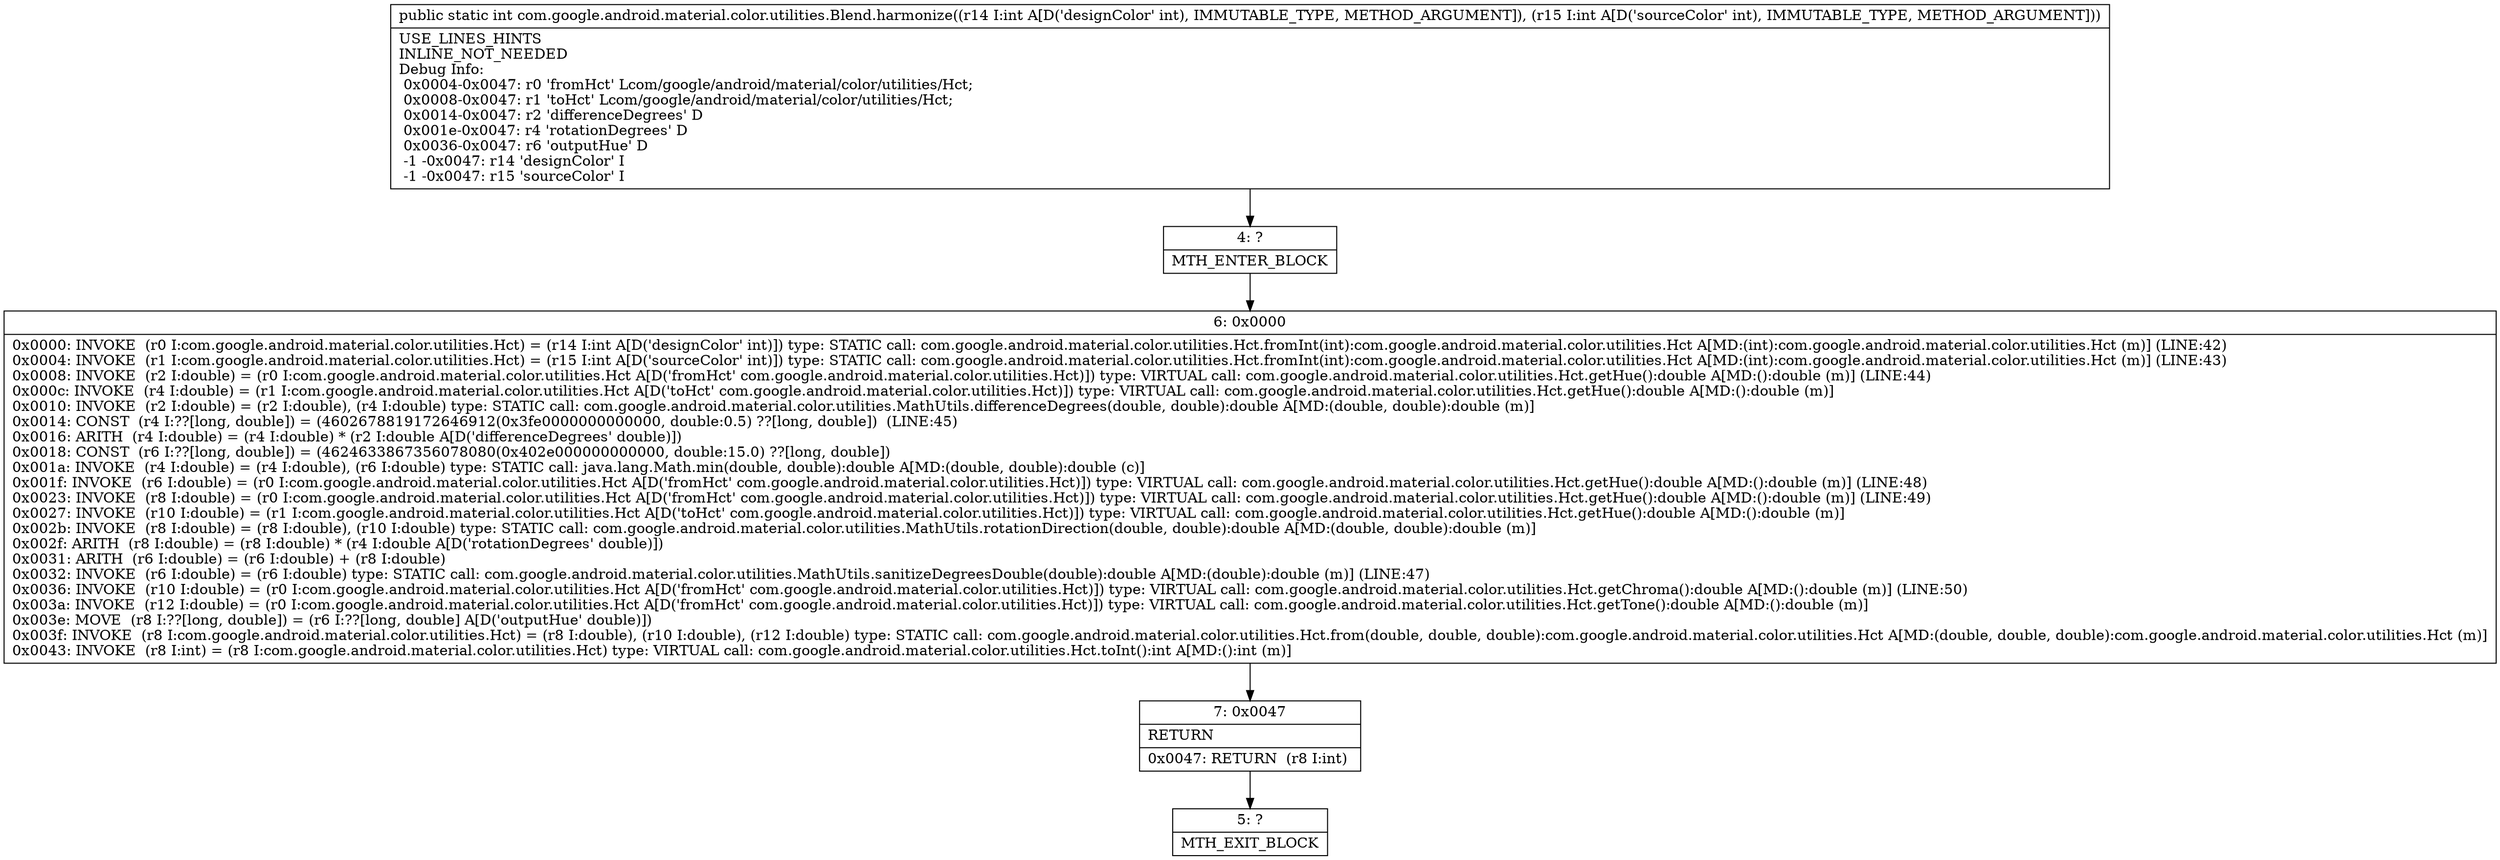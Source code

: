 digraph "CFG forcom.google.android.material.color.utilities.Blend.harmonize(II)I" {
Node_4 [shape=record,label="{4\:\ ?|MTH_ENTER_BLOCK\l}"];
Node_6 [shape=record,label="{6\:\ 0x0000|0x0000: INVOKE  (r0 I:com.google.android.material.color.utilities.Hct) = (r14 I:int A[D('designColor' int)]) type: STATIC call: com.google.android.material.color.utilities.Hct.fromInt(int):com.google.android.material.color.utilities.Hct A[MD:(int):com.google.android.material.color.utilities.Hct (m)] (LINE:42)\l0x0004: INVOKE  (r1 I:com.google.android.material.color.utilities.Hct) = (r15 I:int A[D('sourceColor' int)]) type: STATIC call: com.google.android.material.color.utilities.Hct.fromInt(int):com.google.android.material.color.utilities.Hct A[MD:(int):com.google.android.material.color.utilities.Hct (m)] (LINE:43)\l0x0008: INVOKE  (r2 I:double) = (r0 I:com.google.android.material.color.utilities.Hct A[D('fromHct' com.google.android.material.color.utilities.Hct)]) type: VIRTUAL call: com.google.android.material.color.utilities.Hct.getHue():double A[MD:():double (m)] (LINE:44)\l0x000c: INVOKE  (r4 I:double) = (r1 I:com.google.android.material.color.utilities.Hct A[D('toHct' com.google.android.material.color.utilities.Hct)]) type: VIRTUAL call: com.google.android.material.color.utilities.Hct.getHue():double A[MD:():double (m)]\l0x0010: INVOKE  (r2 I:double) = (r2 I:double), (r4 I:double) type: STATIC call: com.google.android.material.color.utilities.MathUtils.differenceDegrees(double, double):double A[MD:(double, double):double (m)]\l0x0014: CONST  (r4 I:??[long, double]) = (4602678819172646912(0x3fe0000000000000, double:0.5) ??[long, double])  (LINE:45)\l0x0016: ARITH  (r4 I:double) = (r4 I:double) * (r2 I:double A[D('differenceDegrees' double)]) \l0x0018: CONST  (r6 I:??[long, double]) = (4624633867356078080(0x402e000000000000, double:15.0) ??[long, double]) \l0x001a: INVOKE  (r4 I:double) = (r4 I:double), (r6 I:double) type: STATIC call: java.lang.Math.min(double, double):double A[MD:(double, double):double (c)]\l0x001f: INVOKE  (r6 I:double) = (r0 I:com.google.android.material.color.utilities.Hct A[D('fromHct' com.google.android.material.color.utilities.Hct)]) type: VIRTUAL call: com.google.android.material.color.utilities.Hct.getHue():double A[MD:():double (m)] (LINE:48)\l0x0023: INVOKE  (r8 I:double) = (r0 I:com.google.android.material.color.utilities.Hct A[D('fromHct' com.google.android.material.color.utilities.Hct)]) type: VIRTUAL call: com.google.android.material.color.utilities.Hct.getHue():double A[MD:():double (m)] (LINE:49)\l0x0027: INVOKE  (r10 I:double) = (r1 I:com.google.android.material.color.utilities.Hct A[D('toHct' com.google.android.material.color.utilities.Hct)]) type: VIRTUAL call: com.google.android.material.color.utilities.Hct.getHue():double A[MD:():double (m)]\l0x002b: INVOKE  (r8 I:double) = (r8 I:double), (r10 I:double) type: STATIC call: com.google.android.material.color.utilities.MathUtils.rotationDirection(double, double):double A[MD:(double, double):double (m)]\l0x002f: ARITH  (r8 I:double) = (r8 I:double) * (r4 I:double A[D('rotationDegrees' double)]) \l0x0031: ARITH  (r6 I:double) = (r6 I:double) + (r8 I:double) \l0x0032: INVOKE  (r6 I:double) = (r6 I:double) type: STATIC call: com.google.android.material.color.utilities.MathUtils.sanitizeDegreesDouble(double):double A[MD:(double):double (m)] (LINE:47)\l0x0036: INVOKE  (r10 I:double) = (r0 I:com.google.android.material.color.utilities.Hct A[D('fromHct' com.google.android.material.color.utilities.Hct)]) type: VIRTUAL call: com.google.android.material.color.utilities.Hct.getChroma():double A[MD:():double (m)] (LINE:50)\l0x003a: INVOKE  (r12 I:double) = (r0 I:com.google.android.material.color.utilities.Hct A[D('fromHct' com.google.android.material.color.utilities.Hct)]) type: VIRTUAL call: com.google.android.material.color.utilities.Hct.getTone():double A[MD:():double (m)]\l0x003e: MOVE  (r8 I:??[long, double]) = (r6 I:??[long, double] A[D('outputHue' double)]) \l0x003f: INVOKE  (r8 I:com.google.android.material.color.utilities.Hct) = (r8 I:double), (r10 I:double), (r12 I:double) type: STATIC call: com.google.android.material.color.utilities.Hct.from(double, double, double):com.google.android.material.color.utilities.Hct A[MD:(double, double, double):com.google.android.material.color.utilities.Hct (m)]\l0x0043: INVOKE  (r8 I:int) = (r8 I:com.google.android.material.color.utilities.Hct) type: VIRTUAL call: com.google.android.material.color.utilities.Hct.toInt():int A[MD:():int (m)]\l}"];
Node_7 [shape=record,label="{7\:\ 0x0047|RETURN\l|0x0047: RETURN  (r8 I:int) \l}"];
Node_5 [shape=record,label="{5\:\ ?|MTH_EXIT_BLOCK\l}"];
MethodNode[shape=record,label="{public static int com.google.android.material.color.utilities.Blend.harmonize((r14 I:int A[D('designColor' int), IMMUTABLE_TYPE, METHOD_ARGUMENT]), (r15 I:int A[D('sourceColor' int), IMMUTABLE_TYPE, METHOD_ARGUMENT]))  | USE_LINES_HINTS\lINLINE_NOT_NEEDED\lDebug Info:\l  0x0004\-0x0047: r0 'fromHct' Lcom\/google\/android\/material\/color\/utilities\/Hct;\l  0x0008\-0x0047: r1 'toHct' Lcom\/google\/android\/material\/color\/utilities\/Hct;\l  0x0014\-0x0047: r2 'differenceDegrees' D\l  0x001e\-0x0047: r4 'rotationDegrees' D\l  0x0036\-0x0047: r6 'outputHue' D\l  \-1 \-0x0047: r14 'designColor' I\l  \-1 \-0x0047: r15 'sourceColor' I\l}"];
MethodNode -> Node_4;Node_4 -> Node_6;
Node_6 -> Node_7;
Node_7 -> Node_5;
}

